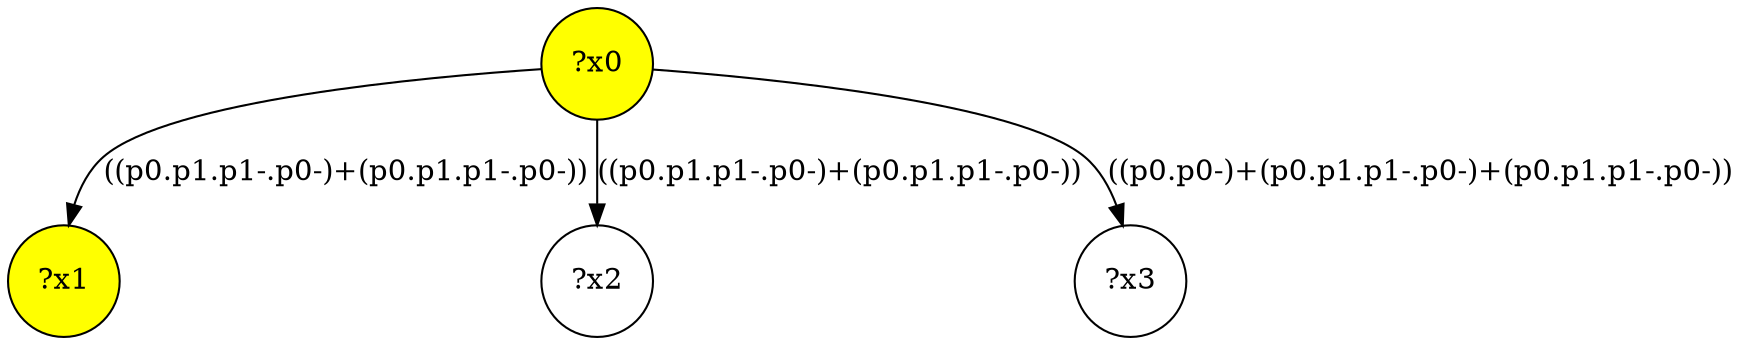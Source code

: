 digraph g {
	x0 [fillcolor="yellow", style="filled," shape=circle, label="?x0"];
	x1 [fillcolor="yellow", style="filled," shape=circle, label="?x1"];
	x0 -> x1 [label="((p0.p1.p1-.p0-)+(p0.p1.p1-.p0-))"];
	x2 [shape=circle, label="?x2"];
	x0 -> x2 [label="((p0.p1.p1-.p0-)+(p0.p1.p1-.p0-))"];
	x3 [shape=circle, label="?x3"];
	x0 -> x3 [label="((p0.p0-)+(p0.p1.p1-.p0-)+(p0.p1.p1-.p0-))"];
}
